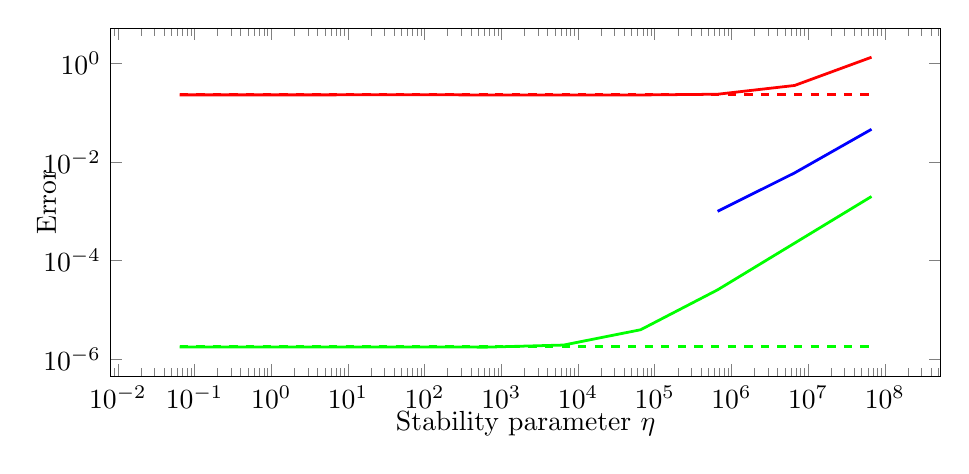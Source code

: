 \begin{tikzpicture}%
\begin{axis}[xmode=log,ymode=log,height=6cm,mark options={solid},xlabel={Stability parameter $\eta$},ylabel={Error},ylabel style={yshift=-0.4cm},xlabel style={yshift=0.2cm},width=1\textwidth]%
\addplot[color=green,line width=1pt,solid] coordinates {%
(0.064,1.772e-06)%
(0.64,1.773e-06)%
(6.336,1.773e-06)%
(64.0,1.785e-06)%
(645.056,1.77e-06)%
(6502.016,1.952e-06)%
(65536.0,3.984e-06)%
(660563.2,2.564e-05)%
(6658048.0,0.0)%
(67109120.0,0.002)%
};%
%
%
\addplot[color=blue,line width=1pt,solid] coordinates {%
(0.064,0.0)%
(0.64,0.0)%
(6.336,0.0)%
(64.0,0.0)%
(645.056,0.0)%
(6502.016,0.0)%
(65536.0,0.0)%
(660563.2,0.001)%
(6658048.0,0.006)%
(67109120.0,0.046)%
};%
%
%
\addplot[color=red,line width=1pt,solid] coordinates {%
(0.064,0.229)%
(0.64,0.229)%
(6.336,0.229)%
(64.0,0.231)%
(645.056,0.228)%
(6502.016,0.228)%
(65536.0,0.228)%
(660563.2,0.236)%
(6658048.0,0.355)%
(67109120.0,1.327)%
};%
%
%
\addplot[color=green,line width=1pt,dashed] coordinates {%
(0.064,1.84e-06)%
(0.64,1.84e-06)%
(6.336,1.84e-06)%
(64.0,1.84e-06)%
(645.056,1.84e-06)%
(6502.016,1.84e-06)%
(65536.0,1.84e-06)%
(660563.2,1.84e-06)%
(6658048.0,1.84e-06)%
(67109120.0,1.84e-06)%
};%
%
%
\addplot[color=blue,line width=1pt,dashed] coordinates {%
(0.064,0.0)%
(0.64,0.0)%
(6.336,0.0)%
(64.0,0.0)%
(645.056,0.0)%
(6502.016,0.0)%
(65536.0,0.0)%
(660563.2,0.0)%
(6658048.0,0.0)%
(67109120.0,0.0)%
};%
%
%
\addplot[color=red,line width=1pt,dashed] coordinates {%
(0.064,0.232)%
(0.64,0.232)%
(6.336,0.232)%
(64.0,0.232)%
(645.056,0.232)%
(6502.016,0.232)%
(65536.0,0.232)%
(660563.2,0.232)%
(6658048.0,0.232)%
(67109120.0,0.232)%
};%
%
%
\end{axis}%
\end{tikzpicture}%
